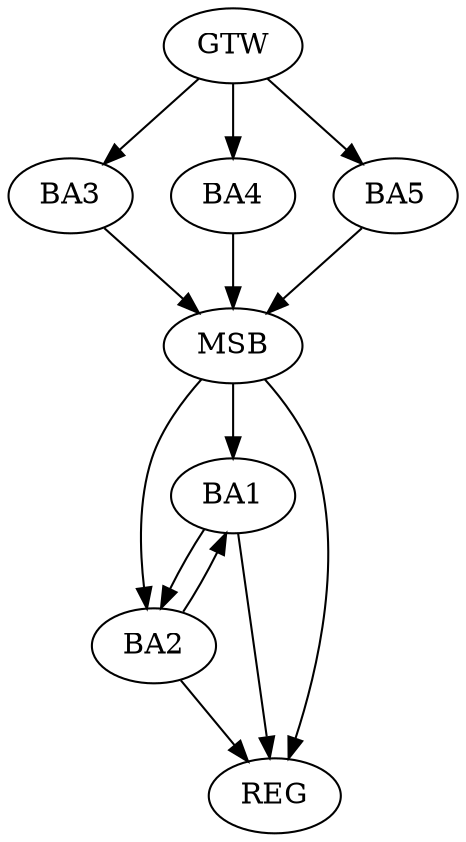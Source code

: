 strict digraph G {
  BA1 [ label="BA1" ];
  BA2 [ label="BA2" ];
  BA3 [ label="BA3" ];
  BA4 [ label="BA4" ];
  BA5 [ label="BA5" ];
  GTW [ label="GTW" ];
  REG [ label="REG" ];
  MSB [ label="MSB" ];
  BA1 -> BA2;
  BA2 -> BA1;
  GTW -> BA3;
  GTW -> BA4;
  GTW -> BA5;
  BA1 -> REG;
  BA2 -> REG;
  BA3 -> MSB;
  MSB -> BA1;
  MSB -> REG;
  BA4 -> MSB;
  MSB -> BA2;
  BA5 -> MSB;
}
